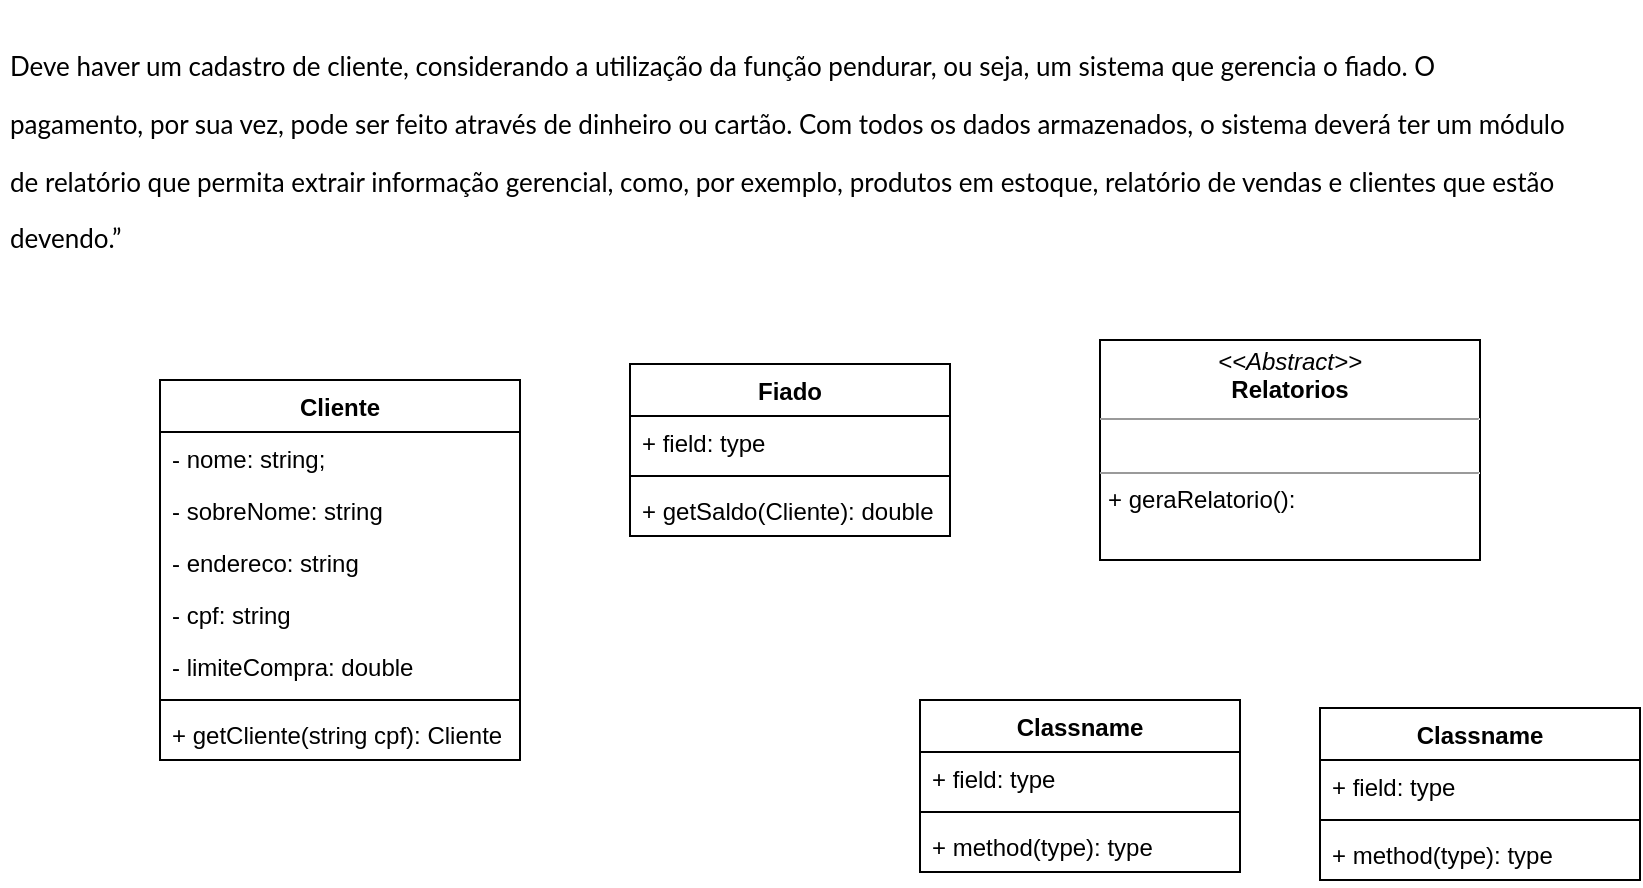 <mxfile version="13.8.8" type="github">
  <diagram id="7c5LWkBbJ1xlI4VNdV-U" name="Page-1">
    <mxGraphModel dx="925" dy="1608" grid="1" gridSize="10" guides="1" tooltips="1" connect="1" arrows="1" fold="1" page="1" pageScale="1" pageWidth="827" pageHeight="1169" math="0" shadow="0">
      <root>
        <mxCell id="0" />
        <mxCell id="1" parent="0" />
        <mxCell id="uCO61I7Kqta0Dm2Uan-q-63" value="Cliente" style="swimlane;fontStyle=1;align=center;verticalAlign=top;childLayout=stackLayout;horizontal=1;startSize=26;horizontalStack=0;resizeParent=1;resizeParentMax=0;resizeLast=0;collapsible=1;marginBottom=0;" vertex="1" parent="1">
          <mxGeometry x="80" y="-60" width="180" height="190" as="geometry">
            <mxRectangle x="80" y="-60" width="70" height="26" as="alternateBounds" />
          </mxGeometry>
        </mxCell>
        <mxCell id="uCO61I7Kqta0Dm2Uan-q-64" value="- nome: string;" style="text;strokeColor=none;fillColor=none;align=left;verticalAlign=top;spacingLeft=4;spacingRight=4;overflow=hidden;rotatable=0;points=[[0,0.5],[1,0.5]];portConstraint=eastwest;" vertex="1" parent="uCO61I7Kqta0Dm2Uan-q-63">
          <mxGeometry y="26" width="180" height="26" as="geometry" />
        </mxCell>
        <mxCell id="uCO61I7Kqta0Dm2Uan-q-69" value="- sobreNome: string" style="text;strokeColor=none;fillColor=none;align=left;verticalAlign=top;spacingLeft=4;spacingRight=4;overflow=hidden;rotatable=0;points=[[0,0.5],[1,0.5]];portConstraint=eastwest;" vertex="1" parent="uCO61I7Kqta0Dm2Uan-q-63">
          <mxGeometry y="52" width="180" height="26" as="geometry" />
        </mxCell>
        <mxCell id="uCO61I7Kqta0Dm2Uan-q-68" value="- endereco: string" style="text;strokeColor=none;fillColor=none;align=left;verticalAlign=top;spacingLeft=4;spacingRight=4;overflow=hidden;rotatable=0;points=[[0,0.5],[1,0.5]];portConstraint=eastwest;" vertex="1" parent="uCO61I7Kqta0Dm2Uan-q-63">
          <mxGeometry y="78" width="180" height="26" as="geometry" />
        </mxCell>
        <mxCell id="uCO61I7Kqta0Dm2Uan-q-70" value="- cpf: string" style="text;strokeColor=none;fillColor=none;align=left;verticalAlign=top;spacingLeft=4;spacingRight=4;overflow=hidden;rotatable=0;points=[[0,0.5],[1,0.5]];portConstraint=eastwest;" vertex="1" parent="uCO61I7Kqta0Dm2Uan-q-63">
          <mxGeometry y="104" width="180" height="26" as="geometry" />
        </mxCell>
        <mxCell id="uCO61I7Kqta0Dm2Uan-q-71" value="- limiteCompra: double" style="text;strokeColor=none;fillColor=none;align=left;verticalAlign=top;spacingLeft=4;spacingRight=4;overflow=hidden;rotatable=0;points=[[0,0.5],[1,0.5]];portConstraint=eastwest;" vertex="1" parent="uCO61I7Kqta0Dm2Uan-q-63">
          <mxGeometry y="130" width="180" height="26" as="geometry" />
        </mxCell>
        <mxCell id="uCO61I7Kqta0Dm2Uan-q-65" value="" style="line;strokeWidth=1;fillColor=none;align=left;verticalAlign=middle;spacingTop=-1;spacingLeft=3;spacingRight=3;rotatable=0;labelPosition=right;points=[];portConstraint=eastwest;" vertex="1" parent="uCO61I7Kqta0Dm2Uan-q-63">
          <mxGeometry y="156" width="180" height="8" as="geometry" />
        </mxCell>
        <mxCell id="uCO61I7Kqta0Dm2Uan-q-66" value="+ getCliente(string cpf): Cliente" style="text;strokeColor=none;fillColor=none;align=left;verticalAlign=top;spacingLeft=4;spacingRight=4;overflow=hidden;rotatable=0;points=[[0,0.5],[1,0.5]];portConstraint=eastwest;" vertex="1" parent="uCO61I7Kqta0Dm2Uan-q-63">
          <mxGeometry y="164" width="180" height="26" as="geometry" />
        </mxCell>
        <mxCell id="uCO61I7Kqta0Dm2Uan-q-67" value="&lt;h1&gt;&lt;span style=&quot;font-family: &amp;#34;lato&amp;#34; , sans-serif ; font-size: 13px ; font-weight: 400 ; text-align: justify ; background-color: rgb(255 , 255 , 255)&quot;&gt;Deve haver um cadastro de cliente, considerando a utilização da função pendurar, ou seja, um sistema que gerencia o fiado. O pagamento, por sua vez, pode ser feito através de dinheiro ou cartão. Com todos os dados armazenados, o sistema deverá ter um módulo de relatório que permita extrair informação gerencial, como, por exemplo, produtos em estoque, relatório de vendas e clientes que estão devendo.”&lt;/span&gt;&lt;br&gt;&lt;/h1&gt;" style="text;html=1;strokeColor=none;fillColor=none;spacing=5;spacingTop=-20;whiteSpace=wrap;overflow=hidden;rounded=0;" vertex="1" parent="1">
          <mxGeometry y="-240" width="790" height="120" as="geometry" />
        </mxCell>
        <mxCell id="uCO61I7Kqta0Dm2Uan-q-73" value="Fiado" style="swimlane;fontStyle=1;align=center;verticalAlign=top;childLayout=stackLayout;horizontal=1;startSize=26;horizontalStack=0;resizeParent=1;resizeParentMax=0;resizeLast=0;collapsible=1;marginBottom=0;" vertex="1" parent="1">
          <mxGeometry x="315" y="-68" width="160" height="86" as="geometry">
            <mxRectangle x="360" y="-60" width="60" height="26" as="alternateBounds" />
          </mxGeometry>
        </mxCell>
        <mxCell id="uCO61I7Kqta0Dm2Uan-q-74" value="+ field: type" style="text;strokeColor=none;fillColor=none;align=left;verticalAlign=top;spacingLeft=4;spacingRight=4;overflow=hidden;rotatable=0;points=[[0,0.5],[1,0.5]];portConstraint=eastwest;" vertex="1" parent="uCO61I7Kqta0Dm2Uan-q-73">
          <mxGeometry y="26" width="160" height="26" as="geometry" />
        </mxCell>
        <mxCell id="uCO61I7Kqta0Dm2Uan-q-75" value="" style="line;strokeWidth=1;fillColor=none;align=left;verticalAlign=middle;spacingTop=-1;spacingLeft=3;spacingRight=3;rotatable=0;labelPosition=right;points=[];portConstraint=eastwest;" vertex="1" parent="uCO61I7Kqta0Dm2Uan-q-73">
          <mxGeometry y="52" width="160" height="8" as="geometry" />
        </mxCell>
        <mxCell id="uCO61I7Kqta0Dm2Uan-q-76" value="+ getSaldo(Cliente): double" style="text;strokeColor=none;fillColor=none;align=left;verticalAlign=top;spacingLeft=4;spacingRight=4;overflow=hidden;rotatable=0;points=[[0,0.5],[1,0.5]];portConstraint=eastwest;" vertex="1" parent="uCO61I7Kqta0Dm2Uan-q-73">
          <mxGeometry y="60" width="160" height="26" as="geometry" />
        </mxCell>
        <mxCell id="uCO61I7Kqta0Dm2Uan-q-81" value="&lt;p style=&quot;margin: 0px ; margin-top: 4px ; text-align: center&quot;&gt;&lt;i&gt;&amp;lt;&amp;lt;Abstract&amp;gt;&amp;gt;&lt;/i&gt;&lt;br&gt;&lt;b&gt;Relatorios&lt;/b&gt;&lt;/p&gt;&lt;hr size=&quot;1&quot;&gt;&lt;p style=&quot;margin: 0px ; margin-left: 4px&quot;&gt;&lt;br&gt;&lt;/p&gt;&lt;hr size=&quot;1&quot;&gt;&lt;p style=&quot;margin: 0px ; margin-left: 4px&quot;&gt;+ geraRelatorio():&amp;nbsp;&lt;br&gt;&lt;br&gt;&lt;/p&gt;" style="verticalAlign=top;align=left;overflow=fill;fontSize=12;fontFamily=Helvetica;html=1;" vertex="1" parent="1">
          <mxGeometry x="550" y="-80" width="190" height="110" as="geometry" />
        </mxCell>
        <mxCell id="uCO61I7Kqta0Dm2Uan-q-82" value="Classname" style="swimlane;fontStyle=1;align=center;verticalAlign=top;childLayout=stackLayout;horizontal=1;startSize=26;horizontalStack=0;resizeParent=1;resizeParentMax=0;resizeLast=0;collapsible=1;marginBottom=0;" vertex="1" parent="1">
          <mxGeometry x="660" y="104" width="160" height="86" as="geometry" />
        </mxCell>
        <mxCell id="uCO61I7Kqta0Dm2Uan-q-83" value="+ field: type" style="text;strokeColor=none;fillColor=none;align=left;verticalAlign=top;spacingLeft=4;spacingRight=4;overflow=hidden;rotatable=0;points=[[0,0.5],[1,0.5]];portConstraint=eastwest;" vertex="1" parent="uCO61I7Kqta0Dm2Uan-q-82">
          <mxGeometry y="26" width="160" height="26" as="geometry" />
        </mxCell>
        <mxCell id="uCO61I7Kqta0Dm2Uan-q-84" value="" style="line;strokeWidth=1;fillColor=none;align=left;verticalAlign=middle;spacingTop=-1;spacingLeft=3;spacingRight=3;rotatable=0;labelPosition=right;points=[];portConstraint=eastwest;" vertex="1" parent="uCO61I7Kqta0Dm2Uan-q-82">
          <mxGeometry y="52" width="160" height="8" as="geometry" />
        </mxCell>
        <mxCell id="uCO61I7Kqta0Dm2Uan-q-85" value="+ method(type): type" style="text;strokeColor=none;fillColor=none;align=left;verticalAlign=top;spacingLeft=4;spacingRight=4;overflow=hidden;rotatable=0;points=[[0,0.5],[1,0.5]];portConstraint=eastwest;" vertex="1" parent="uCO61I7Kqta0Dm2Uan-q-82">
          <mxGeometry y="60" width="160" height="26" as="geometry" />
        </mxCell>
        <mxCell id="uCO61I7Kqta0Dm2Uan-q-86" value="Classname" style="swimlane;fontStyle=1;align=center;verticalAlign=top;childLayout=stackLayout;horizontal=1;startSize=26;horizontalStack=0;resizeParent=1;resizeParentMax=0;resizeLast=0;collapsible=1;marginBottom=0;" vertex="1" parent="1">
          <mxGeometry x="460" y="100" width="160" height="86" as="geometry" />
        </mxCell>
        <mxCell id="uCO61I7Kqta0Dm2Uan-q-87" value="+ field: type" style="text;strokeColor=none;fillColor=none;align=left;verticalAlign=top;spacingLeft=4;spacingRight=4;overflow=hidden;rotatable=0;points=[[0,0.5],[1,0.5]];portConstraint=eastwest;" vertex="1" parent="uCO61I7Kqta0Dm2Uan-q-86">
          <mxGeometry y="26" width="160" height="26" as="geometry" />
        </mxCell>
        <mxCell id="uCO61I7Kqta0Dm2Uan-q-88" value="" style="line;strokeWidth=1;fillColor=none;align=left;verticalAlign=middle;spacingTop=-1;spacingLeft=3;spacingRight=3;rotatable=0;labelPosition=right;points=[];portConstraint=eastwest;" vertex="1" parent="uCO61I7Kqta0Dm2Uan-q-86">
          <mxGeometry y="52" width="160" height="8" as="geometry" />
        </mxCell>
        <mxCell id="uCO61I7Kqta0Dm2Uan-q-89" value="+ method(type): type" style="text;strokeColor=none;fillColor=none;align=left;verticalAlign=top;spacingLeft=4;spacingRight=4;overflow=hidden;rotatable=0;points=[[0,0.5],[1,0.5]];portConstraint=eastwest;" vertex="1" parent="uCO61I7Kqta0Dm2Uan-q-86">
          <mxGeometry y="60" width="160" height="26" as="geometry" />
        </mxCell>
      </root>
    </mxGraphModel>
  </diagram>
</mxfile>
